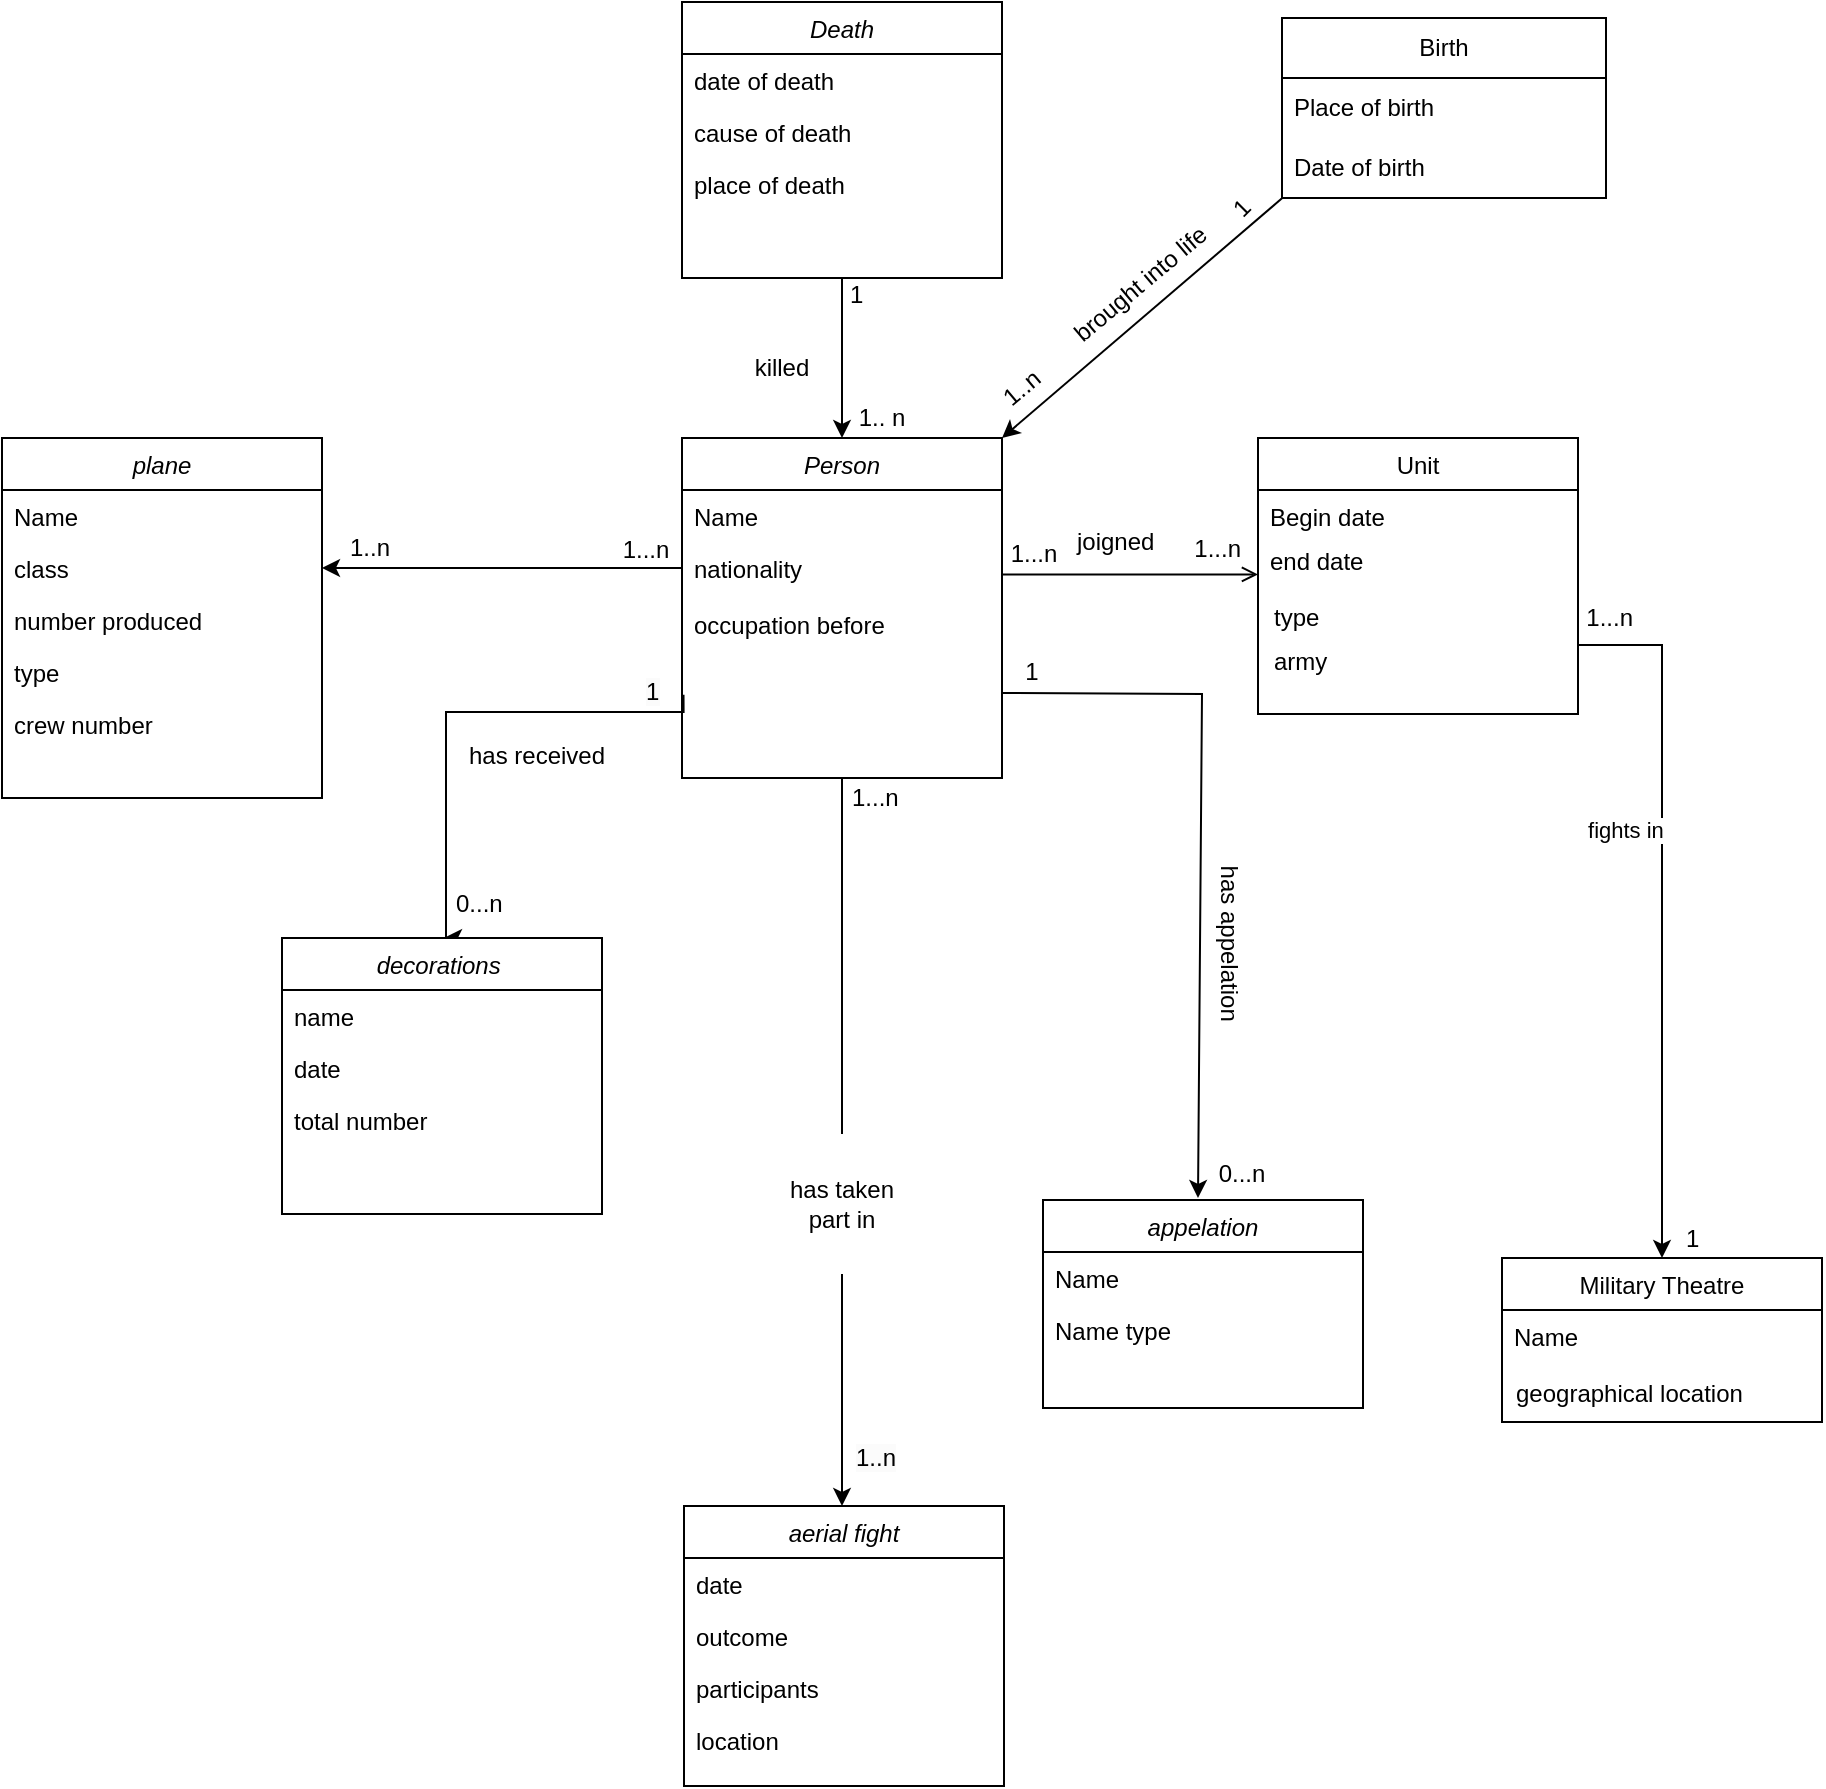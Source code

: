 <mxfile version="24.7.17">
  <diagram id="C5RBs43oDa-KdzZeNtuy" name="Page-1">
    <mxGraphModel dx="2208" dy="1977" grid="1" gridSize="10" guides="1" tooltips="1" connect="1" arrows="1" fold="1" page="1" pageScale="1" pageWidth="827" pageHeight="1169" math="0" shadow="0">
      <root>
        <mxCell id="WIyWlLk6GJQsqaUBKTNV-0" />
        <mxCell id="WIyWlLk6GJQsqaUBKTNV-1" parent="WIyWlLk6GJQsqaUBKTNV-0" />
        <mxCell id="zkfFHV4jXpPFQw0GAbJ--0" value="Person" style="swimlane;fontStyle=2;align=center;verticalAlign=top;childLayout=stackLayout;horizontal=1;startSize=26;horizontalStack=0;resizeParent=1;resizeLast=0;collapsible=1;marginBottom=0;rounded=0;shadow=0;strokeWidth=1;" parent="WIyWlLk6GJQsqaUBKTNV-1" vertex="1">
          <mxGeometry x="220" y="120" width="160" height="170" as="geometry">
            <mxRectangle x="230" y="140" width="160" height="26" as="alternateBounds" />
          </mxGeometry>
        </mxCell>
        <mxCell id="zkfFHV4jXpPFQw0GAbJ--1" value="Name" style="text;align=left;verticalAlign=top;spacingLeft=4;spacingRight=4;overflow=hidden;rotatable=0;points=[[0,0.5],[1,0.5]];portConstraint=eastwest;" parent="zkfFHV4jXpPFQw0GAbJ--0" vertex="1">
          <mxGeometry y="26" width="160" height="26" as="geometry" />
        </mxCell>
        <mxCell id="zkfFHV4jXpPFQw0GAbJ--2" value="nationality&#xa;" style="text;align=left;verticalAlign=top;spacingLeft=4;spacingRight=4;overflow=hidden;rotatable=0;points=[[0,0.5],[1,0.5]];portConstraint=eastwest;rounded=0;shadow=0;html=0;" parent="zkfFHV4jXpPFQw0GAbJ--0" vertex="1">
          <mxGeometry y="52" width="160" height="26" as="geometry" />
        </mxCell>
        <mxCell id="sWfVRmqd_Di_RNYYss13-30" value="" style="edgeStyle=orthogonalEdgeStyle;rounded=0;orthogonalLoop=1;jettySize=auto;html=1;exitX=1;exitY=0.75;exitDx=0;exitDy=0;" parent="WIyWlLk6GJQsqaUBKTNV-1" source="zkfFHV4jXpPFQw0GAbJ--17" target="sWfVRmqd_Di_RNYYss13-25" edge="1">
          <mxGeometry relative="1" as="geometry">
            <mxPoint x="590" y="260" as="sourcePoint" />
          </mxGeometry>
        </mxCell>
        <mxCell id="sWfVRmqd_Di_RNYYss13-34" value="fights in&amp;nbsp;" style="edgeLabel;html=1;align=center;verticalAlign=middle;resizable=0;points=[];" parent="sWfVRmqd_Di_RNYYss13-30" vertex="1" connectable="0">
          <mxGeometry x="-0.19" y="-2" relative="1" as="geometry">
            <mxPoint x="-15" y="-7" as="offset" />
          </mxGeometry>
        </mxCell>
        <mxCell id="zkfFHV4jXpPFQw0GAbJ--17" value="Unit" style="swimlane;fontStyle=0;align=center;verticalAlign=top;childLayout=stackLayout;horizontal=1;startSize=26;horizontalStack=0;resizeParent=1;resizeLast=0;collapsible=1;marginBottom=0;rounded=0;shadow=0;strokeWidth=1;" parent="WIyWlLk6GJQsqaUBKTNV-1" vertex="1">
          <mxGeometry x="508" y="120" width="160" height="138" as="geometry">
            <mxRectangle x="550" y="140" width="160" height="26" as="alternateBounds" />
          </mxGeometry>
        </mxCell>
        <mxCell id="zkfFHV4jXpPFQw0GAbJ--18" value="Begin date" style="text;align=left;verticalAlign=top;spacingLeft=4;spacingRight=4;overflow=hidden;rotatable=0;points=[[0,0.5],[1,0.5]];portConstraint=eastwest;" parent="zkfFHV4jXpPFQw0GAbJ--17" vertex="1">
          <mxGeometry y="26" width="160" height="22" as="geometry" />
        </mxCell>
        <mxCell id="zkfFHV4jXpPFQw0GAbJ--20" value="end date" style="text;align=left;verticalAlign=top;spacingLeft=4;spacingRight=4;overflow=hidden;rotatable=0;points=[[0,0.5],[1,0.5]];portConstraint=eastwest;rounded=0;shadow=0;html=0;" parent="zkfFHV4jXpPFQw0GAbJ--17" vertex="1">
          <mxGeometry y="48" width="160" height="26" as="geometry" />
        </mxCell>
        <mxCell id="zkfFHV4jXpPFQw0GAbJ--26" value="" style="endArrow=open;shadow=0;strokeWidth=1;rounded=0;curved=0;endFill=1;edgeStyle=elbowEdgeStyle;elbow=vertical;" parent="WIyWlLk6GJQsqaUBKTNV-1" edge="1">
          <mxGeometry x="0.5" y="41" relative="1" as="geometry">
            <mxPoint x="380" y="188.23" as="sourcePoint" />
            <mxPoint x="508" y="188.23" as="targetPoint" />
            <mxPoint x="-40" y="32" as="offset" />
            <Array as="points">
              <mxPoint x="390" y="188.23" />
            </Array>
          </mxGeometry>
        </mxCell>
        <mxCell id="zkfFHV4jXpPFQw0GAbJ--28" value="1...n" style="resizable=0;align=right;verticalAlign=bottom;labelBackgroundColor=none;fontSize=12;" parent="zkfFHV4jXpPFQw0GAbJ--26" connectable="0" vertex="1">
          <mxGeometry x="1" relative="1" as="geometry">
            <mxPoint x="-7" y="-4" as="offset" />
          </mxGeometry>
        </mxCell>
        <mxCell id="sWfVRmqd_Di_RNYYss13-37" value="" style="edgeStyle=orthogonalEdgeStyle;rounded=0;orthogonalLoop=1;jettySize=auto;html=1;exitX=0.061;exitY=0.746;exitDx=0;exitDy=0;exitPerimeter=0;" parent="WIyWlLk6GJQsqaUBKTNV-1" edge="1">
          <mxGeometry relative="1" as="geometry">
            <mxPoint x="220.76" y="248.396" as="sourcePoint" />
            <mxPoint x="101" y="370" as="targetPoint" />
            <Array as="points">
              <mxPoint x="221" y="257" />
              <mxPoint x="102" y="257" />
            </Array>
          </mxGeometry>
        </mxCell>
        <mxCell id="Up6PIdl-GRcJgjslwMBE-0" value="occupation before" style="text;align=left;verticalAlign=top;spacingLeft=4;spacingRight=4;overflow=hidden;rotatable=0;points=[[0,0.5],[1,0.5]];portConstraint=eastwest;rounded=0;shadow=0;html=0;" parent="WIyWlLk6GJQsqaUBKTNV-1" vertex="1">
          <mxGeometry x="220" y="200" width="160" height="26" as="geometry" />
        </mxCell>
        <mxCell id="sWfVRmqd_Di_RNYYss13-2" value="plane" style="swimlane;fontStyle=2;align=center;verticalAlign=top;childLayout=stackLayout;horizontal=1;startSize=26;horizontalStack=0;resizeParent=1;resizeLast=0;collapsible=1;marginBottom=0;rounded=0;shadow=0;strokeWidth=1;" parent="WIyWlLk6GJQsqaUBKTNV-1" vertex="1">
          <mxGeometry x="-120" y="120" width="160" height="180" as="geometry">
            <mxRectangle x="230" y="140" width="160" height="26" as="alternateBounds" />
          </mxGeometry>
        </mxCell>
        <mxCell id="sWfVRmqd_Di_RNYYss13-3" value="Name" style="text;align=left;verticalAlign=top;spacingLeft=4;spacingRight=4;overflow=hidden;rotatable=0;points=[[0,0.5],[1,0.5]];portConstraint=eastwest;" parent="sWfVRmqd_Di_RNYYss13-2" vertex="1">
          <mxGeometry y="26" width="160" height="26" as="geometry" />
        </mxCell>
        <mxCell id="sWfVRmqd_Di_RNYYss13-4" value="class" style="text;align=left;verticalAlign=top;spacingLeft=4;spacingRight=4;overflow=hidden;rotatable=0;points=[[0,0.5],[1,0.5]];portConstraint=eastwest;rounded=0;shadow=0;html=0;" parent="sWfVRmqd_Di_RNYYss13-2" vertex="1">
          <mxGeometry y="52" width="160" height="26" as="geometry" />
        </mxCell>
        <mxCell id="sWfVRmqd_Di_RNYYss13-5" value="number produced" style="text;align=left;verticalAlign=top;spacingLeft=4;spacingRight=4;overflow=hidden;rotatable=0;points=[[0,0.5],[1,0.5]];portConstraint=eastwest;rounded=0;shadow=0;html=0;" parent="sWfVRmqd_Di_RNYYss13-2" vertex="1">
          <mxGeometry y="78" width="160" height="26" as="geometry" />
        </mxCell>
        <mxCell id="l-y_-PNztlHvs0fK7czX-16" value="type" style="text;align=left;verticalAlign=top;spacingLeft=4;spacingRight=4;overflow=hidden;rotatable=0;points=[[0,0.5],[1,0.5]];portConstraint=eastwest;rounded=0;shadow=0;html=0;" vertex="1" parent="sWfVRmqd_Di_RNYYss13-2">
          <mxGeometry y="104" width="160" height="26" as="geometry" />
        </mxCell>
        <mxCell id="l-y_-PNztlHvs0fK7czX-17" value="crew number" style="text;align=left;verticalAlign=top;spacingLeft=4;spacingRight=4;overflow=hidden;rotatable=0;points=[[0,0.5],[1,0.5]];portConstraint=eastwest;rounded=0;shadow=0;html=0;" vertex="1" parent="sWfVRmqd_Di_RNYYss13-2">
          <mxGeometry y="130" width="160" height="26" as="geometry" />
        </mxCell>
        <mxCell id="sWfVRmqd_Di_RNYYss13-9" value="joigned&amp;nbsp;" style="text;html=1;resizable=0;points=[];;align=center;verticalAlign=middle;labelBackgroundColor=none;rounded=0;shadow=0;strokeWidth=1;fontSize=12;" parent="WIyWlLk6GJQsqaUBKTNV-1" vertex="1" connectable="0">
          <mxGeometry x="430" y="186" as="geometry">
            <mxPoint x="8" y="-14" as="offset" />
          </mxGeometry>
        </mxCell>
        <mxCell id="sWfVRmqd_Di_RNYYss13-101" value="" style="edgeStyle=orthogonalEdgeStyle;rounded=0;orthogonalLoop=1;jettySize=auto;html=1;entryX=0.5;entryY=0;entryDx=0;entryDy=0;" parent="WIyWlLk6GJQsqaUBKTNV-1" source="sWfVRmqd_Di_RNYYss13-10" target="zkfFHV4jXpPFQw0GAbJ--0" edge="1">
          <mxGeometry relative="1" as="geometry" />
        </mxCell>
        <mxCell id="sWfVRmqd_Di_RNYYss13-10" value="Death" style="swimlane;fontStyle=2;align=center;verticalAlign=top;childLayout=stackLayout;horizontal=1;startSize=26;horizontalStack=0;resizeParent=1;resizeLast=0;collapsible=1;marginBottom=0;rounded=0;shadow=0;strokeWidth=1;" parent="WIyWlLk6GJQsqaUBKTNV-1" vertex="1">
          <mxGeometry x="220" y="-98" width="160" height="138" as="geometry">
            <mxRectangle x="230" y="140" width="160" height="26" as="alternateBounds" />
          </mxGeometry>
        </mxCell>
        <mxCell id="sWfVRmqd_Di_RNYYss13-11" value="date of death" style="text;align=left;verticalAlign=top;spacingLeft=4;spacingRight=4;overflow=hidden;rotatable=0;points=[[0,0.5],[1,0.5]];portConstraint=eastwest;" parent="sWfVRmqd_Di_RNYYss13-10" vertex="1">
          <mxGeometry y="26" width="160" height="26" as="geometry" />
        </mxCell>
        <mxCell id="sWfVRmqd_Di_RNYYss13-12" value="cause of death" style="text;align=left;verticalAlign=top;spacingLeft=4;spacingRight=4;overflow=hidden;rotatable=0;points=[[0,0.5],[1,0.5]];portConstraint=eastwest;rounded=0;shadow=0;html=0;" parent="sWfVRmqd_Di_RNYYss13-10" vertex="1">
          <mxGeometry y="52" width="160" height="26" as="geometry" />
        </mxCell>
        <mxCell id="sWfVRmqd_Di_RNYYss13-13" value="place of death " style="text;align=left;verticalAlign=top;spacingLeft=4;spacingRight=4;overflow=hidden;rotatable=0;points=[[0,0.5],[1,0.5]];portConstraint=eastwest;rounded=0;shadow=0;html=0;" parent="sWfVRmqd_Di_RNYYss13-10" vertex="1">
          <mxGeometry y="78" width="160" height="26" as="geometry" />
        </mxCell>
        <mxCell id="sWfVRmqd_Di_RNYYss13-17" value="aerial fight&#xa;" style="swimlane;fontStyle=2;align=center;verticalAlign=top;childLayout=stackLayout;horizontal=1;startSize=26;horizontalStack=0;resizeParent=1;resizeLast=0;collapsible=1;marginBottom=0;rounded=0;shadow=0;strokeWidth=1;" parent="WIyWlLk6GJQsqaUBKTNV-1" vertex="1">
          <mxGeometry x="221" y="654" width="160" height="140" as="geometry">
            <mxRectangle x="230" y="140" width="160" height="26" as="alternateBounds" />
          </mxGeometry>
        </mxCell>
        <mxCell id="sWfVRmqd_Di_RNYYss13-18" value="date&#xa;" style="text;align=left;verticalAlign=top;spacingLeft=4;spacingRight=4;overflow=hidden;rotatable=0;points=[[0,0.5],[1,0.5]];portConstraint=eastwest;" parent="sWfVRmqd_Di_RNYYss13-17" vertex="1">
          <mxGeometry y="26" width="160" height="26" as="geometry" />
        </mxCell>
        <mxCell id="sWfVRmqd_Di_RNYYss13-19" value="outcome" style="text;align=left;verticalAlign=top;spacingLeft=4;spacingRight=4;overflow=hidden;rotatable=0;points=[[0,0.5],[1,0.5]];portConstraint=eastwest;rounded=0;shadow=0;html=0;" parent="sWfVRmqd_Di_RNYYss13-17" vertex="1">
          <mxGeometry y="52" width="160" height="26" as="geometry" />
        </mxCell>
        <mxCell id="sWfVRmqd_Di_RNYYss13-20" value="participants" style="text;align=left;verticalAlign=top;spacingLeft=4;spacingRight=4;overflow=hidden;rotatable=0;points=[[0,0.5],[1,0.5]];portConstraint=eastwest;rounded=0;shadow=0;html=0;" parent="sWfVRmqd_Di_RNYYss13-17" vertex="1">
          <mxGeometry y="78" width="160" height="26" as="geometry" />
        </mxCell>
        <mxCell id="-l5ytIGz0a9PeMOAyxSW-0" value="location" style="text;align=left;verticalAlign=top;spacingLeft=4;spacingRight=4;overflow=hidden;rotatable=0;points=[[0,0.5],[1,0.5]];portConstraint=eastwest;rounded=0;shadow=0;html=0;" parent="sWfVRmqd_Di_RNYYss13-17" vertex="1">
          <mxGeometry y="104" width="160" height="26" as="geometry" />
        </mxCell>
        <mxCell id="sWfVRmqd_Di_RNYYss13-22" value="" style="resizable=0;align=left;verticalAlign=bottom;labelBackgroundColor=none;fontSize=12;" parent="WIyWlLk6GJQsqaUBKTNV-1" connectable="0" vertex="1">
          <mxGeometry x="383" y="218" as="geometry">
            <mxPoint x="-190" y="-19" as="offset" />
          </mxGeometry>
        </mxCell>
        <mxCell id="sWfVRmqd_Di_RNYYss13-25" value="Military Theatre" style="swimlane;fontStyle=0;align=center;verticalAlign=top;childLayout=stackLayout;horizontal=1;startSize=26;horizontalStack=0;resizeParent=1;resizeLast=0;collapsible=1;marginBottom=0;rounded=0;shadow=0;strokeWidth=1;" parent="WIyWlLk6GJQsqaUBKTNV-1" vertex="1">
          <mxGeometry x="630" y="530" width="160" height="82" as="geometry">
            <mxRectangle x="550" y="140" width="160" height="26" as="alternateBounds" />
          </mxGeometry>
        </mxCell>
        <mxCell id="sWfVRmqd_Di_RNYYss13-27" value="Name" style="text;align=left;verticalAlign=top;spacingLeft=4;spacingRight=4;overflow=hidden;rotatable=0;points=[[0,0.5],[1,0.5]];portConstraint=eastwest;rounded=0;shadow=0;html=0;" parent="sWfVRmqd_Di_RNYYss13-25" vertex="1">
          <mxGeometry y="26" width="160" height="26" as="geometry" />
        </mxCell>
        <mxCell id="sWfVRmqd_Di_RNYYss13-38" value="decorations " style="swimlane;fontStyle=2;align=center;verticalAlign=top;childLayout=stackLayout;horizontal=1;startSize=26;horizontalStack=0;resizeParent=1;resizeLast=0;collapsible=1;marginBottom=0;rounded=0;shadow=0;strokeWidth=1;" parent="WIyWlLk6GJQsqaUBKTNV-1" vertex="1">
          <mxGeometry x="20" y="370" width="160" height="138" as="geometry">
            <mxRectangle x="230" y="140" width="160" height="26" as="alternateBounds" />
          </mxGeometry>
        </mxCell>
        <mxCell id="sWfVRmqd_Di_RNYYss13-39" value="name" style="text;align=left;verticalAlign=top;spacingLeft=4;spacingRight=4;overflow=hidden;rotatable=0;points=[[0,0.5],[1,0.5]];portConstraint=eastwest;" parent="sWfVRmqd_Di_RNYYss13-38" vertex="1">
          <mxGeometry y="26" width="160" height="26" as="geometry" />
        </mxCell>
        <mxCell id="sWfVRmqd_Di_RNYYss13-40" value="date " style="text;align=left;verticalAlign=top;spacingLeft=4;spacingRight=4;overflow=hidden;rotatable=0;points=[[0,0.5],[1,0.5]];portConstraint=eastwest;rounded=0;shadow=0;html=0;" parent="sWfVRmqd_Di_RNYYss13-38" vertex="1">
          <mxGeometry y="52" width="160" height="26" as="geometry" />
        </mxCell>
        <mxCell id="sWfVRmqd_Di_RNYYss13-41" value="total number " style="text;align=left;verticalAlign=top;spacingLeft=4;spacingRight=4;overflow=hidden;rotatable=0;points=[[0,0.5],[1,0.5]];portConstraint=eastwest;rounded=0;shadow=0;html=0;" parent="sWfVRmqd_Di_RNYYss13-38" vertex="1">
          <mxGeometry y="78" width="160" height="26" as="geometry" />
        </mxCell>
        <mxCell id="sWfVRmqd_Di_RNYYss13-42" value="&lt;br style=&quot;forced-color-adjust: none; padding: 0px; margin: 0px; color: rgb(0, 0, 0); font-family: Helvetica; font-size: 12px; font-style: normal; font-variant-ligatures: normal; font-variant-caps: normal; font-weight: 400; letter-spacing: normal; orphans: 2; text-align: left; text-indent: 0px; text-transform: none; widows: 2; word-spacing: 0px; -webkit-text-stroke-width: 0px; white-space: nowrap; background-color: rgb(251, 251, 251); text-decoration-thickness: initial; text-decoration-style: initial; text-decoration-color: initial;&quot;&gt;&lt;span style=&quot;color: rgb(0, 0, 0); font-family: Helvetica; font-size: 12px; font-style: normal; font-variant-ligatures: normal; font-variant-caps: normal; font-weight: 400; letter-spacing: normal; orphans: 2; text-align: left; text-indent: 0px; text-transform: none; widows: 2; word-spacing: 0px; -webkit-text-stroke-width: 0px; white-space: nowrap; background-color: rgb(251, 251, 251); text-decoration-thickness: initial; text-decoration-style: initial; text-decoration-color: initial; display: inline !important; float: none;&quot;&gt;1&lt;/span&gt;" style="text;whiteSpace=wrap;html=1;" parent="WIyWlLk6GJQsqaUBKTNV-1" vertex="1">
          <mxGeometry x="200" y="219" width="40" height="50" as="geometry" />
        </mxCell>
        <mxCell id="sWfVRmqd_Di_RNYYss13-43" value="&lt;div&gt;0...n&lt;/div&gt;&lt;div&gt;&lt;br&gt;&lt;/div&gt;" style="text;whiteSpace=wrap;html=1;" parent="WIyWlLk6GJQsqaUBKTNV-1" vertex="1">
          <mxGeometry x="105" y="339" width="40" height="50" as="geometry" />
        </mxCell>
        <mxCell id="sWfVRmqd_Di_RNYYss13-47" value="appelation" style="swimlane;fontStyle=2;align=center;verticalAlign=top;childLayout=stackLayout;horizontal=1;startSize=26;horizontalStack=0;resizeParent=1;resizeLast=0;collapsible=1;marginBottom=0;rounded=0;shadow=0;strokeWidth=1;" parent="WIyWlLk6GJQsqaUBKTNV-1" vertex="1">
          <mxGeometry x="400.5" y="501" width="160" height="104" as="geometry">
            <mxRectangle x="230" y="140" width="160" height="26" as="alternateBounds" />
          </mxGeometry>
        </mxCell>
        <mxCell id="sWfVRmqd_Di_RNYYss13-48" value="Name" style="text;align=left;verticalAlign=top;spacingLeft=4;spacingRight=4;overflow=hidden;rotatable=0;points=[[0,0.5],[1,0.5]];portConstraint=eastwest;" parent="sWfVRmqd_Di_RNYYss13-47" vertex="1">
          <mxGeometry y="26" width="160" height="26" as="geometry" />
        </mxCell>
        <mxCell id="l-y_-PNztlHvs0fK7czX-25" value="Name type" style="text;align=left;verticalAlign=top;spacingLeft=4;spacingRight=4;overflow=hidden;rotatable=0;points=[[0,0.5],[1,0.5]];portConstraint=eastwest;" vertex="1" parent="sWfVRmqd_Di_RNYYss13-47">
          <mxGeometry y="52" width="160" height="26" as="geometry" />
        </mxCell>
        <mxCell id="sWfVRmqd_Di_RNYYss13-49" value="&#xa;" style="text;align=left;verticalAlign=top;spacingLeft=4;spacingRight=4;overflow=hidden;rotatable=0;points=[[0,0.5],[1,0.5]];portConstraint=eastwest;rounded=0;shadow=0;html=0;" parent="sWfVRmqd_Di_RNYYss13-47" vertex="1">
          <mxGeometry y="78" width="160" height="26" as="geometry" />
        </mxCell>
        <mxCell id="sWfVRmqd_Di_RNYYss13-52" value="has appelation&amp;nbsp;" style="text;html=1;align=center;verticalAlign=middle;whiteSpace=wrap;rounded=0;rotation=90;" parent="WIyWlLk6GJQsqaUBKTNV-1" vertex="1">
          <mxGeometry x="423.5" y="359" width="140" height="30" as="geometry" />
        </mxCell>
        <mxCell id="sWfVRmqd_Di_RNYYss13-54" value="" style="resizable=0;align=left;verticalAlign=bottom;labelBackgroundColor=none;fontSize=12;" parent="WIyWlLk6GJQsqaUBKTNV-1" connectable="0" vertex="1">
          <mxGeometry x="367" y="224" as="geometry">
            <mxPoint x="58" y="319" as="offset" />
          </mxGeometry>
        </mxCell>
        <mxCell id="sWfVRmqd_Di_RNYYss13-58" value="Birth" style="swimlane;fontStyle=0;childLayout=stackLayout;horizontal=1;startSize=30;horizontalStack=0;resizeParent=1;resizeParentMax=0;resizeLast=0;collapsible=1;marginBottom=0;whiteSpace=wrap;html=1;" parent="WIyWlLk6GJQsqaUBKTNV-1" vertex="1">
          <mxGeometry x="520" y="-90" width="162" height="90" as="geometry" />
        </mxCell>
        <mxCell id="sWfVRmqd_Di_RNYYss13-59" value="Place of birth" style="text;strokeColor=none;fillColor=none;align=left;verticalAlign=middle;spacingLeft=4;spacingRight=4;overflow=hidden;points=[[0,0.5],[1,0.5]];portConstraint=eastwest;rotatable=0;whiteSpace=wrap;html=1;" parent="sWfVRmqd_Di_RNYYss13-58" vertex="1">
          <mxGeometry y="30" width="162" height="30" as="geometry" />
        </mxCell>
        <mxCell id="sWfVRmqd_Di_RNYYss13-60" value="Date of birth&amp;nbsp;" style="text;strokeColor=none;fillColor=none;align=left;verticalAlign=middle;spacingLeft=4;spacingRight=4;overflow=hidden;points=[[0,0.5],[1,0.5]];portConstraint=eastwest;rotatable=0;whiteSpace=wrap;html=1;" parent="sWfVRmqd_Di_RNYYss13-58" vertex="1">
          <mxGeometry y="60" width="162" height="30" as="geometry" />
        </mxCell>
        <mxCell id="sWfVRmqd_Di_RNYYss13-62" value="brought into life&amp;nbsp;" style="text;html=1;align=center;verticalAlign=middle;whiteSpace=wrap;rounded=0;rotation=-40;" parent="WIyWlLk6GJQsqaUBKTNV-1" vertex="1">
          <mxGeometry x="390" y="30" width="120.93" height="23.51" as="geometry" />
        </mxCell>
        <mxCell id="sWfVRmqd_Di_RNYYss13-67" value="has received" style="text;html=1;align=center;verticalAlign=middle;whiteSpace=wrap;rounded=0;" parent="WIyWlLk6GJQsqaUBKTNV-1" vertex="1">
          <mxGeometry x="105" y="258" width="85" height="41" as="geometry" />
        </mxCell>
        <mxCell id="sWfVRmqd_Di_RNYYss13-95" value="geographical location&#xa;" style="text;align=left;verticalAlign=top;spacingLeft=4;spacingRight=4;overflow=hidden;rotatable=0;points=[[0,0.5],[1,0.5]];portConstraint=eastwest;rounded=0;shadow=0;html=0;" parent="WIyWlLk6GJQsqaUBKTNV-1" vertex="1">
          <mxGeometry x="631" y="584" width="160" height="26" as="geometry" />
        </mxCell>
        <mxCell id="sWfVRmqd_Di_RNYYss13-96" value="type&#xa;" style="text;align=left;verticalAlign=top;spacingLeft=4;spacingRight=4;overflow=hidden;rotatable=0;points=[[0,0.5],[1,0.5]];portConstraint=eastwest;rounded=0;shadow=0;html=0;" parent="WIyWlLk6GJQsqaUBKTNV-1" vertex="1">
          <mxGeometry x="510" y="196" width="160" height="26" as="geometry" />
        </mxCell>
        <mxCell id="sWfVRmqd_Di_RNYYss13-99" value="1...n" style="resizable=0;align=right;verticalAlign=bottom;labelBackgroundColor=none;fontSize=12;" parent="WIyWlLk6GJQsqaUBKTNV-1" connectable="0" vertex="1">
          <mxGeometry x="697" y="218.667" as="geometry" />
        </mxCell>
        <mxCell id="sWfVRmqd_Di_RNYYss13-100" value="&#xa;1" style="resizable=0;align=left;verticalAlign=bottom;labelBackgroundColor=none;fontSize=12;" parent="WIyWlLk6GJQsqaUBKTNV-1" connectable="0" vertex="1">
          <mxGeometry x="725" y="503" as="geometry">
            <mxPoint x="-5" y="26" as="offset" />
          </mxGeometry>
        </mxCell>
        <mxCell id="sWfVRmqd_Di_RNYYss13-102" value="killed" style="text;html=1;align=center;verticalAlign=middle;whiteSpace=wrap;rounded=0;" parent="WIyWlLk6GJQsqaUBKTNV-1" vertex="1">
          <mxGeometry x="240" y="70" width="60" height="29.51" as="geometry" />
        </mxCell>
        <mxCell id="_Twvx_DH2y2zdTPYDqsU-2" value="1...n" style="resizable=0;align=left;verticalAlign=bottom;labelBackgroundColor=none;fontSize=12;" parent="WIyWlLk6GJQsqaUBKTNV-1" connectable="0" vertex="1">
          <mxGeometry x="308" y="300.25" as="geometry">
            <mxPoint x="-5" y="8" as="offset" />
          </mxGeometry>
        </mxCell>
        <mxCell id="_Twvx_DH2y2zdTPYDqsU-3" value="&lt;br style=&quot;forced-color-adjust: none; padding: 0px; margin: 0px; color: rgb(0, 0, 0); font-family: Helvetica; font-size: 12px; font-style: normal; font-variant-ligatures: normal; font-variant-caps: normal; font-weight: 400; letter-spacing: normal; orphans: 2; text-align: left; text-indent: 0px; text-transform: none; widows: 2; word-spacing: 0px; -webkit-text-stroke-width: 0px; white-space: nowrap; background-color: rgb(251, 251, 251); text-decoration-thickness: initial; text-decoration-style: initial; text-decoration-color: initial;&quot;&gt;&lt;span style=&quot;color: rgb(0, 0, 0); font-family: Helvetica; font-size: 12px; font-style: normal; font-variant-ligatures: normal; font-variant-caps: normal; font-weight: 400; letter-spacing: normal; orphans: 2; text-align: left; text-indent: 0px; text-transform: none; widows: 2; word-spacing: 0px; -webkit-text-stroke-width: 0px; white-space: nowrap; background-color: rgb(251, 251, 251); text-decoration-thickness: initial; text-decoration-style: initial; text-decoration-color: initial; display: inline !important; float: none;&quot;&gt;1..n&lt;/span&gt;" style="text;whiteSpace=wrap;html=1;" parent="WIyWlLk6GJQsqaUBKTNV-1" vertex="1">
          <mxGeometry x="305" y="602" width="50" height="38" as="geometry" />
        </mxCell>
        <mxCell id="WztvpK1lA77HdFUlMVZW-0" value="army" style="text;align=left;verticalAlign=top;spacingLeft=4;spacingRight=4;overflow=hidden;rotatable=0;points=[[0,0.5],[1,0.5]];portConstraint=eastwest;rounded=0;shadow=0;html=0;" parent="WIyWlLk6GJQsqaUBKTNV-1" vertex="1">
          <mxGeometry x="510" y="218" width="160" height="26" as="geometry" />
        </mxCell>
        <mxCell id="WztvpK1lA77HdFUlMVZW-2" value="&#xa;1" style="resizable=0;align=left;verticalAlign=bottom;labelBackgroundColor=none;fontSize=12;" parent="WIyWlLk6GJQsqaUBKTNV-1" connectable="0" vertex="1">
          <mxGeometry x="383" y="204.997" as="geometry">
            <mxPoint x="-81" y="-148" as="offset" />
          </mxGeometry>
        </mxCell>
        <mxCell id="l-y_-PNztlHvs0fK7czX-1" value="1" style="text;html=1;align=center;verticalAlign=middle;whiteSpace=wrap;rounded=0;rotation=-45;" vertex="1" parent="WIyWlLk6GJQsqaUBKTNV-1">
          <mxGeometry x="470" y="-10" width="60" height="30" as="geometry" />
        </mxCell>
        <mxCell id="l-y_-PNztlHvs0fK7czX-4" value="" style="endArrow=classic;html=1;rounded=0;exitX=0;exitY=1.006;exitDx=0;exitDy=0;exitPerimeter=0;entryX=1;entryY=0;entryDx=0;entryDy=0;" edge="1" parent="WIyWlLk6GJQsqaUBKTNV-1" source="sWfVRmqd_Di_RNYYss13-60" target="zkfFHV4jXpPFQw0GAbJ--0">
          <mxGeometry width="50" height="50" relative="1" as="geometry">
            <mxPoint x="520" as="sourcePoint" />
            <mxPoint x="381.0" y="119.996" as="targetPoint" />
          </mxGeometry>
        </mxCell>
        <mxCell id="l-y_-PNztlHvs0fK7czX-2" value="1..n" style="text;html=1;align=center;verticalAlign=middle;whiteSpace=wrap;rounded=0;rotation=-40;" vertex="1" parent="WIyWlLk6GJQsqaUBKTNV-1">
          <mxGeometry x="360" y="80.0" width="60" height="30" as="geometry" />
        </mxCell>
        <mxCell id="l-y_-PNztlHvs0fK7czX-5" value="" style="endArrow=classic;html=1;rounded=0;exitX=0;exitY=0.5;exitDx=0;exitDy=0;entryX=1;entryY=0.5;entryDx=0;entryDy=0;" edge="1" parent="WIyWlLk6GJQsqaUBKTNV-1" source="zkfFHV4jXpPFQw0GAbJ--2" target="sWfVRmqd_Di_RNYYss13-4">
          <mxGeometry width="50" height="50" relative="1" as="geometry">
            <mxPoint x="260" y="410" as="sourcePoint" />
            <mxPoint x="70" y="186" as="targetPoint" />
            <Array as="points" />
          </mxGeometry>
        </mxCell>
        <mxCell id="l-y_-PNztlHvs0fK7czX-11" value="1..n" style="text;html=1;align=center;verticalAlign=middle;whiteSpace=wrap;rounded=0;" vertex="1" parent="WIyWlLk6GJQsqaUBKTNV-1">
          <mxGeometry x="34" y="160" width="60" height="30" as="geometry" />
        </mxCell>
        <mxCell id="sWfVRmqd_Di_RNYYss13-44" value="&#xa;" style="text;align=left;verticalAlign=top;spacingLeft=4;spacingRight=4;overflow=hidden;rotatable=0;points=[[0,0.5],[1,0.5]];portConstraint=eastwest;rounded=0;shadow=0;html=0;" parent="WIyWlLk6GJQsqaUBKTNV-1" vertex="1">
          <mxGeometry x="287" y="600" width="160" height="26" as="geometry" />
        </mxCell>
        <mxCell id="l-y_-PNztlHvs0fK7czX-15" value="1...n" style="text;html=1;align=center;verticalAlign=middle;whiteSpace=wrap;rounded=0;" vertex="1" parent="WIyWlLk6GJQsqaUBKTNV-1">
          <mxGeometry x="172" y="166" width="60" height="20" as="geometry" />
        </mxCell>
        <mxCell id="l-y_-PNztlHvs0fK7czX-18" value="" style="endArrow=classic;html=1;rounded=0;exitX=0.5;exitY=1;exitDx=0;exitDy=0;" edge="1" parent="WIyWlLk6GJQsqaUBKTNV-1" source="sWfVRmqd_Di_RNYYss13-31">
          <mxGeometry width="50" height="50" relative="1" as="geometry">
            <mxPoint x="280" y="500" as="sourcePoint" />
            <mxPoint x="300" y="654" as="targetPoint" />
          </mxGeometry>
        </mxCell>
        <mxCell id="l-y_-PNztlHvs0fK7czX-19" value="" style="endArrow=classic;html=1;rounded=0;exitX=1;exitY=0.75;exitDx=0;exitDy=0;" edge="1" parent="WIyWlLk6GJQsqaUBKTNV-1" source="zkfFHV4jXpPFQw0GAbJ--0">
          <mxGeometry width="50" height="50" relative="1" as="geometry">
            <mxPoint x="250" y="480" as="sourcePoint" />
            <mxPoint x="478" y="500" as="targetPoint" />
            <Array as="points">
              <mxPoint x="480" y="248" />
            </Array>
          </mxGeometry>
        </mxCell>
        <mxCell id="sWfVRmqd_Di_RNYYss13-31" value="has taken part in" style="text;html=1;align=center;verticalAlign=middle;whiteSpace=wrap;rounded=0;" parent="WIyWlLk6GJQsqaUBKTNV-1" vertex="1">
          <mxGeometry x="270" y="468" width="60" height="70" as="geometry" />
        </mxCell>
        <mxCell id="l-y_-PNztlHvs0fK7czX-21" value="" style="endArrow=none;html=1;rounded=0;entryX=0.5;entryY=1;entryDx=0;entryDy=0;exitX=0.5;exitY=0;exitDx=0;exitDy=0;" edge="1" parent="WIyWlLk6GJQsqaUBKTNV-1" source="sWfVRmqd_Di_RNYYss13-31" target="zkfFHV4jXpPFQw0GAbJ--0">
          <mxGeometry width="50" height="50" relative="1" as="geometry">
            <mxPoint x="250" y="480" as="sourcePoint" />
            <mxPoint x="300" y="430" as="targetPoint" />
          </mxGeometry>
        </mxCell>
        <mxCell id="l-y_-PNztlHvs0fK7czX-22" value="1" style="text;html=1;align=center;verticalAlign=middle;whiteSpace=wrap;rounded=0;" vertex="1" parent="WIyWlLk6GJQsqaUBKTNV-1">
          <mxGeometry x="380" y="227" width="30" height="20" as="geometry" />
        </mxCell>
        <mxCell id="l-y_-PNztlHvs0fK7czX-24" value="1...n" style="text;html=1;align=center;verticalAlign=middle;whiteSpace=wrap;rounded=0;" vertex="1" parent="WIyWlLk6GJQsqaUBKTNV-1">
          <mxGeometry x="381" y="168" width="30" height="20" as="geometry" />
        </mxCell>
        <mxCell id="l-y_-PNztlHvs0fK7czX-26" value="0...n" style="text;html=1;align=center;verticalAlign=middle;whiteSpace=wrap;rounded=0;" vertex="1" parent="WIyWlLk6GJQsqaUBKTNV-1">
          <mxGeometry x="470" y="473" width="60" height="30" as="geometry" />
        </mxCell>
        <mxCell id="l-y_-PNztlHvs0fK7czX-30" value="1.. n" style="text;html=1;align=center;verticalAlign=middle;whiteSpace=wrap;rounded=0;" vertex="1" parent="WIyWlLk6GJQsqaUBKTNV-1">
          <mxGeometry x="300" y="100" width="40" height="20" as="geometry" />
        </mxCell>
      </root>
    </mxGraphModel>
  </diagram>
</mxfile>
